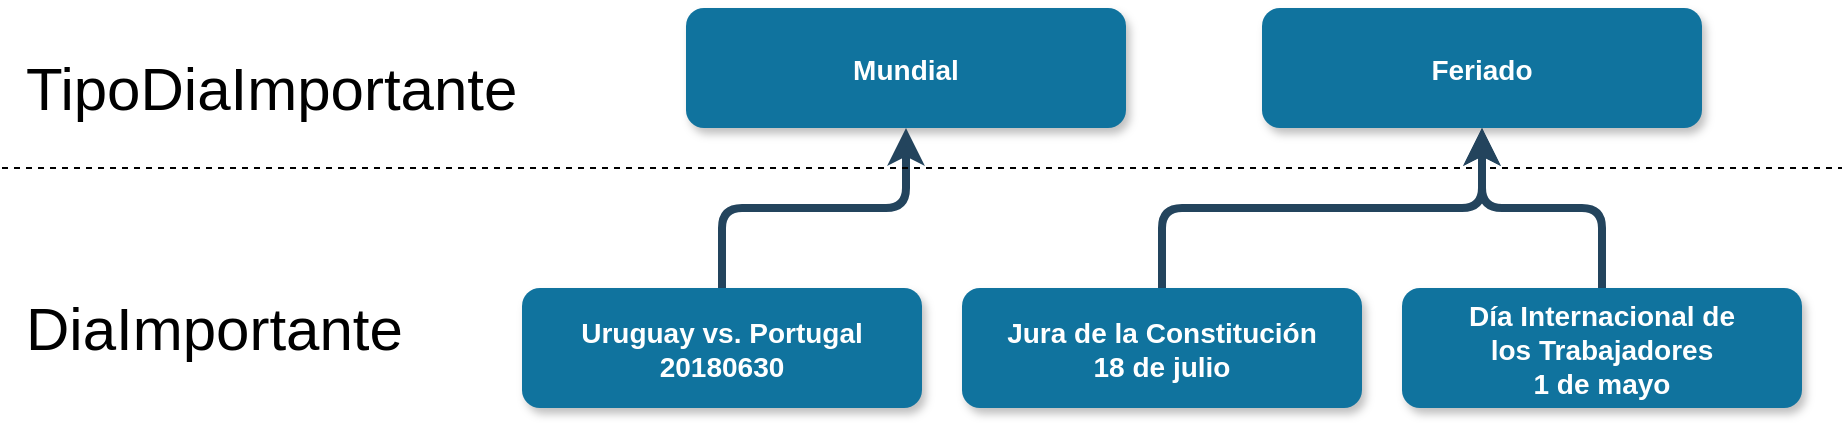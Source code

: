 <mxfile pages="1" version="11.2.5" type="device"><diagram name="Page-1" id="97916047-d0de-89f5-080d-49f4d83e522f"><mxGraphModel dx="786" dy="582" grid="1" gridSize="10" guides="1" tooltips="1" connect="1" arrows="1" fold="1" page="1" pageScale="1.5" pageWidth="1169" pageHeight="827" background="#ffffff" math="0" shadow="0"><root><mxCell id="0"/><mxCell id="1" parent="0"/><mxCell id="3" value="Mundial" style="rounded=1;fillColor=#10739E;strokeColor=none;shadow=1;gradientColor=none;fontStyle=1;fontColor=#FFFFFF;fontSize=14;" parent="1" vertex="1"><mxGeometry x="462" y="520" width="220" height="60" as="geometry"/></mxCell><mxCell id="4" value="Uruguay vs. Portugal&#10;20180630" style="rounded=1;fillColor=#10739E;strokeColor=none;shadow=1;gradientColor=none;fontStyle=1;fontColor=#FFFFFF;fontSize=14;" parent="1" vertex="1"><mxGeometry x="380" y="660" width="200" height="60" as="geometry"/></mxCell><mxCell id="5" value="Jura de la Constitución&#10;18 de julio" style="rounded=1;fillColor=#10739E;strokeColor=none;shadow=1;gradientColor=none;fontStyle=1;fontColor=#FFFFFF;fontSize=14;" parent="1" vertex="1"><mxGeometry x="600" y="660" width="200" height="60" as="geometry"/></mxCell><mxCell id="30" value="" style="edgeStyle=elbowEdgeStyle;elbow=vertical;strokeWidth=4;endArrow=none;endFill=0;fontStyle=1;strokeColor=#23445D;exitX=0.5;exitY=1;exitDx=0;exitDy=0;startArrow=classic;startFill=1;" parent="1" source="NQ0rVokurpIIM-F7yqAu-32" target="5" edge="1"><mxGeometry x="-178" y="370" width="100" height="100" as="geometry"><mxPoint x="-178" y="470" as="sourcePoint"/><mxPoint x="-78" y="370" as="targetPoint"/></mxGeometry></mxCell><mxCell id="31" value="" style="edgeStyle=elbowEdgeStyle;elbow=vertical;strokeWidth=4;endArrow=none;endFill=0;fontStyle=1;strokeColor=#23445D;startArrow=classic;startFill=1;" parent="1" source="3" target="4" edge="1"><mxGeometry x="-178" y="370" width="100" height="100" as="geometry"><mxPoint x="-178" y="470" as="sourcePoint"/><mxPoint x="-78" y="370" as="targetPoint"/></mxGeometry></mxCell><mxCell id="QTA3s74rvzCE8CfixDN--69" value="" style="endArrow=none;dashed=1;html=1;" parent="1" edge="1"><mxGeometry width="50" height="50" relative="1" as="geometry"><mxPoint x="120" y="600" as="sourcePoint"/><mxPoint x="1040" y="600" as="targetPoint"/></mxGeometry></mxCell><mxCell id="QTA3s74rvzCE8CfixDN--79" value="&lt;span style=&quot;font-size: 30px&quot;&gt;Tipo&lt;/span&gt;&lt;span style=&quot;font-size: 30px&quot;&gt;DiaImportante&lt;/span&gt;" style="text;html=1;resizable=0;points=[];autosize=1;align=left;verticalAlign=top;spacingTop=-4;" parent="1" vertex="1"><mxGeometry x="130" y="540" width="260" height="20" as="geometry"/></mxCell><mxCell id="QTA3s74rvzCE8CfixDN--80" value="&lt;span style=&quot;font-size: 30px&quot;&gt;DiaImportante&lt;/span&gt;" style="text;html=1;resizable=0;points=[];autosize=1;align=left;verticalAlign=top;spacingTop=-4;" parent="1" vertex="1"><mxGeometry x="130" y="660" width="200" height="20" as="geometry"/></mxCell><mxCell id="NQ0rVokurpIIM-F7yqAu-32" value="Feriado" style="rounded=1;fillColor=#10739E;strokeColor=none;shadow=1;gradientColor=none;fontStyle=1;fontColor=#FFFFFF;fontSize=14;" parent="1" vertex="1"><mxGeometry x="750" y="520" width="220" height="60" as="geometry"/></mxCell><mxCell id="csmf4gg9C_1OwPVgv_5f-32" value="Día Internacional de&#10;los Trabajadores&#10;1 de mayo" style="rounded=1;fillColor=#10739E;strokeColor=none;shadow=1;gradientColor=none;fontStyle=1;fontColor=#FFFFFF;fontSize=14;" parent="1" vertex="1"><mxGeometry x="820" y="660" width="200" height="60" as="geometry"/></mxCell><mxCell id="csmf4gg9C_1OwPVgv_5f-33" value="" style="edgeStyle=elbowEdgeStyle;elbow=vertical;strokeWidth=4;endArrow=none;endFill=0;fontStyle=1;strokeColor=#23445D;entryX=0.5;entryY=0;entryDx=0;entryDy=0;exitX=0.5;exitY=1;exitDx=0;exitDy=0;startArrow=classic;startFill=1;" parent="1" source="NQ0rVokurpIIM-F7yqAu-32" target="csmf4gg9C_1OwPVgv_5f-32" edge="1"><mxGeometry x="-168" y="380" width="100" height="100" as="geometry"><mxPoint x="582" y="590" as="sourcePoint"/><mxPoint x="682" y="670" as="targetPoint"/></mxGeometry></mxCell></root></mxGraphModel></diagram></mxfile>